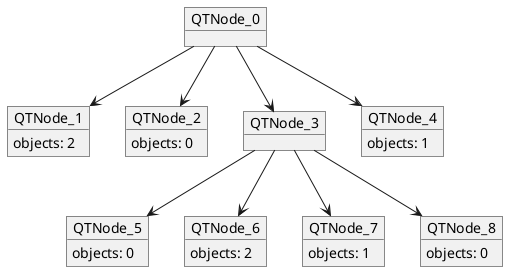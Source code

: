 @startuml

object QTNode_0
object QTNode_1 {
    objects: 2
}
object QTNode_2 {
    objects: 0
}
object QTNode_3
object QTNode_4 {
    objects: 1
}
object QTNode_5 {
    objects: 0
}
object QTNode_6 {
   objects: 2
}
object QTNode_7 {
   objects: 1
}
object QTNode_8 {
   objects: 0
}

QTNode_0 -d-> QTNode_1
QTNode_0 -d-> QTNode_2
QTNode_0 -d-> QTNode_3
QTNode_0 -d-> QTNode_4
QTNode_3 -d-> QTNode_5
QTNode_3 -d-> QTNode_6
QTNode_3 -d-> QTNode_7
QTNode_3 -d-> QTNode_8


@enduml